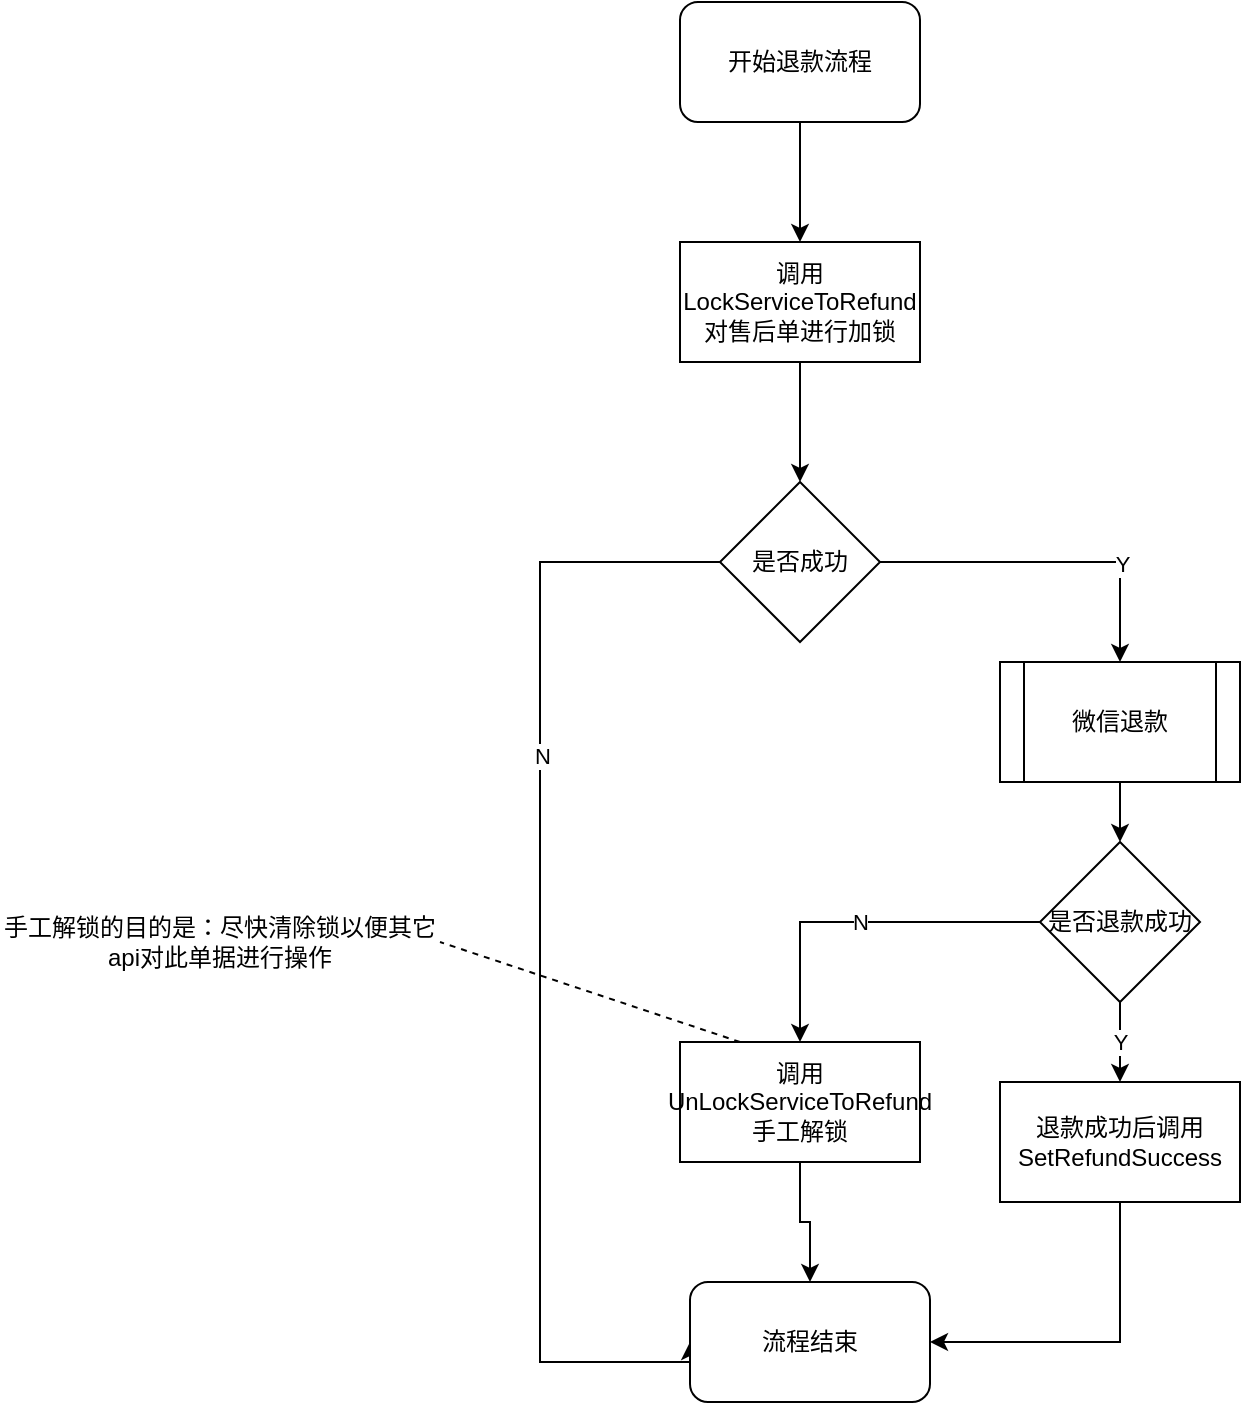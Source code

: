 <mxfile version="14.2.9" type="github">
  <diagram id="4QSdemVoinC-I-7O-v05" name="Page-1">
    <mxGraphModel dx="1422" dy="761" grid="1" gridSize="10" guides="1" tooltips="1" connect="1" arrows="1" fold="1" page="1" pageScale="1" pageWidth="850" pageHeight="1100" math="0" shadow="0">
      <root>
        <mxCell id="0" />
        <mxCell id="1" parent="0" />
        <mxCell id="q7EyVKqS4b9lEGtGga8R-3" style="edgeStyle=orthogonalEdgeStyle;rounded=0;orthogonalLoop=1;jettySize=auto;html=1;exitX=0.5;exitY=1;exitDx=0;exitDy=0;" edge="1" parent="1" source="q7EyVKqS4b9lEGtGga8R-1" target="q7EyVKqS4b9lEGtGga8R-2">
          <mxGeometry relative="1" as="geometry" />
        </mxCell>
        <mxCell id="q7EyVKqS4b9lEGtGga8R-1" value="开始退款流程" style="rounded=1;whiteSpace=wrap;html=1;" vertex="1" parent="1">
          <mxGeometry x="360" y="10" width="120" height="60" as="geometry" />
        </mxCell>
        <mxCell id="q7EyVKqS4b9lEGtGga8R-5" style="edgeStyle=orthogonalEdgeStyle;rounded=0;orthogonalLoop=1;jettySize=auto;html=1;exitX=0.5;exitY=1;exitDx=0;exitDy=0;" edge="1" parent="1" source="q7EyVKqS4b9lEGtGga8R-2">
          <mxGeometry relative="1" as="geometry">
            <mxPoint x="420" y="250" as="targetPoint" />
          </mxGeometry>
        </mxCell>
        <mxCell id="q7EyVKqS4b9lEGtGga8R-2" value="调用LockServiceToRefund对售后单进行加锁" style="rounded=0;whiteSpace=wrap;html=1;" vertex="1" parent="1">
          <mxGeometry x="360" y="130" width="120" height="60" as="geometry" />
        </mxCell>
        <mxCell id="q7EyVKqS4b9lEGtGga8R-9" style="edgeStyle=orthogonalEdgeStyle;rounded=0;orthogonalLoop=1;jettySize=auto;html=1;exitX=1;exitY=0.5;exitDx=0;exitDy=0;" edge="1" parent="1" source="q7EyVKqS4b9lEGtGga8R-6" target="q7EyVKqS4b9lEGtGga8R-8">
          <mxGeometry relative="1" as="geometry" />
        </mxCell>
        <mxCell id="q7EyVKqS4b9lEGtGga8R-10" value="Y" style="edgeLabel;html=1;align=center;verticalAlign=middle;resizable=0;points=[];" vertex="1" connectable="0" parent="q7EyVKqS4b9lEGtGga8R-9">
          <mxGeometry x="0.42" y="1" relative="1" as="geometry">
            <mxPoint as="offset" />
          </mxGeometry>
        </mxCell>
        <mxCell id="q7EyVKqS4b9lEGtGga8R-16" style="edgeStyle=orthogonalEdgeStyle;rounded=0;orthogonalLoop=1;jettySize=auto;html=1;exitX=0;exitY=0.5;exitDx=0;exitDy=0;entryX=0;entryY=0.5;entryDx=0;entryDy=0;" edge="1" parent="1" source="q7EyVKqS4b9lEGtGga8R-6" target="q7EyVKqS4b9lEGtGga8R-14">
          <mxGeometry relative="1" as="geometry">
            <Array as="points">
              <mxPoint x="290" y="290" />
              <mxPoint x="290" y="690" />
              <mxPoint x="365" y="690" />
            </Array>
          </mxGeometry>
        </mxCell>
        <mxCell id="q7EyVKqS4b9lEGtGga8R-18" value="N" style="edgeLabel;html=1;align=center;verticalAlign=middle;resizable=0;points=[];" vertex="1" connectable="0" parent="q7EyVKqS4b9lEGtGga8R-16">
          <mxGeometry x="-0.352" y="1" relative="1" as="geometry">
            <mxPoint as="offset" />
          </mxGeometry>
        </mxCell>
        <mxCell id="q7EyVKqS4b9lEGtGga8R-6" value="是否成功" style="rhombus;whiteSpace=wrap;html=1;" vertex="1" parent="1">
          <mxGeometry x="380" y="250" width="80" height="80" as="geometry" />
        </mxCell>
        <mxCell id="q7EyVKqS4b9lEGtGga8R-20" style="edgeStyle=orthogonalEdgeStyle;rounded=0;orthogonalLoop=1;jettySize=auto;html=1;exitX=0.5;exitY=1;exitDx=0;exitDy=0;entryX=0.5;entryY=0;entryDx=0;entryDy=0;" edge="1" parent="1" source="q7EyVKqS4b9lEGtGga8R-8" target="q7EyVKqS4b9lEGtGga8R-19">
          <mxGeometry relative="1" as="geometry" />
        </mxCell>
        <mxCell id="q7EyVKqS4b9lEGtGga8R-8" value="微信退款" style="shape=process;whiteSpace=wrap;html=1;backgroundOutline=1;" vertex="1" parent="1">
          <mxGeometry x="520" y="340" width="120" height="60" as="geometry" />
        </mxCell>
        <mxCell id="q7EyVKqS4b9lEGtGga8R-15" style="edgeStyle=orthogonalEdgeStyle;rounded=0;orthogonalLoop=1;jettySize=auto;html=1;exitX=0.5;exitY=1;exitDx=0;exitDy=0;entryX=1;entryY=0.5;entryDx=0;entryDy=0;" edge="1" parent="1" source="q7EyVKqS4b9lEGtGga8R-11" target="q7EyVKqS4b9lEGtGga8R-14">
          <mxGeometry relative="1" as="geometry" />
        </mxCell>
        <mxCell id="q7EyVKqS4b9lEGtGga8R-11" value="退款成功后调用SetRefundSuccess" style="rounded=0;whiteSpace=wrap;html=1;" vertex="1" parent="1">
          <mxGeometry x="520" y="550" width="120" height="60" as="geometry" />
        </mxCell>
        <mxCell id="q7EyVKqS4b9lEGtGga8R-14" value="流程结束" style="rounded=1;whiteSpace=wrap;html=1;" vertex="1" parent="1">
          <mxGeometry x="365" y="650" width="120" height="60" as="geometry" />
        </mxCell>
        <mxCell id="q7EyVKqS4b9lEGtGga8R-22" value="Y" style="edgeStyle=orthogonalEdgeStyle;rounded=0;orthogonalLoop=1;jettySize=auto;html=1;exitX=0.5;exitY=1;exitDx=0;exitDy=0;entryX=0.5;entryY=0;entryDx=0;entryDy=0;" edge="1" parent="1" source="q7EyVKqS4b9lEGtGga8R-19" target="q7EyVKqS4b9lEGtGga8R-11">
          <mxGeometry relative="1" as="geometry" />
        </mxCell>
        <mxCell id="q7EyVKqS4b9lEGtGga8R-24" value="N" style="edgeStyle=orthogonalEdgeStyle;rounded=0;orthogonalLoop=1;jettySize=auto;html=1;entryX=0.5;entryY=0;entryDx=0;entryDy=0;" edge="1" parent="1" source="q7EyVKqS4b9lEGtGga8R-19" target="q7EyVKqS4b9lEGtGga8R-23">
          <mxGeometry relative="1" as="geometry" />
        </mxCell>
        <mxCell id="q7EyVKqS4b9lEGtGga8R-19" value="是否退款成功" style="rhombus;whiteSpace=wrap;html=1;" vertex="1" parent="1">
          <mxGeometry x="540" y="430" width="80" height="80" as="geometry" />
        </mxCell>
        <mxCell id="q7EyVKqS4b9lEGtGga8R-25" style="edgeStyle=orthogonalEdgeStyle;rounded=0;orthogonalLoop=1;jettySize=auto;html=1;exitX=0.5;exitY=1;exitDx=0;exitDy=0;entryX=0.5;entryY=0;entryDx=0;entryDy=0;" edge="1" parent="1" source="q7EyVKqS4b9lEGtGga8R-23" target="q7EyVKqS4b9lEGtGga8R-14">
          <mxGeometry relative="1" as="geometry" />
        </mxCell>
        <mxCell id="q7EyVKqS4b9lEGtGga8R-23" value="调用UnLockServiceToRefund手工解锁" style="rounded=0;whiteSpace=wrap;html=1;" vertex="1" parent="1">
          <mxGeometry x="360" y="530" width="120" height="60" as="geometry" />
        </mxCell>
        <mxCell id="q7EyVKqS4b9lEGtGga8R-31" value="手工解锁的目的是：尽快清除锁以便其它api对此单据进行操作" style="text;html=1;strokeColor=none;fillColor=none;align=center;verticalAlign=middle;whiteSpace=wrap;rounded=0;" vertex="1" parent="1">
          <mxGeometry x="20" y="440" width="220" height="80" as="geometry" />
        </mxCell>
        <mxCell id="q7EyVKqS4b9lEGtGga8R-32" value="" style="endArrow=none;dashed=1;html=1;entryX=1;entryY=0.5;entryDx=0;entryDy=0;exitX=0.25;exitY=0;exitDx=0;exitDy=0;" edge="1" parent="1" source="q7EyVKqS4b9lEGtGga8R-23" target="q7EyVKqS4b9lEGtGga8R-31">
          <mxGeometry width="50" height="50" relative="1" as="geometry">
            <mxPoint x="400" y="470" as="sourcePoint" />
            <mxPoint x="450" y="420" as="targetPoint" />
          </mxGeometry>
        </mxCell>
      </root>
    </mxGraphModel>
  </diagram>
</mxfile>
